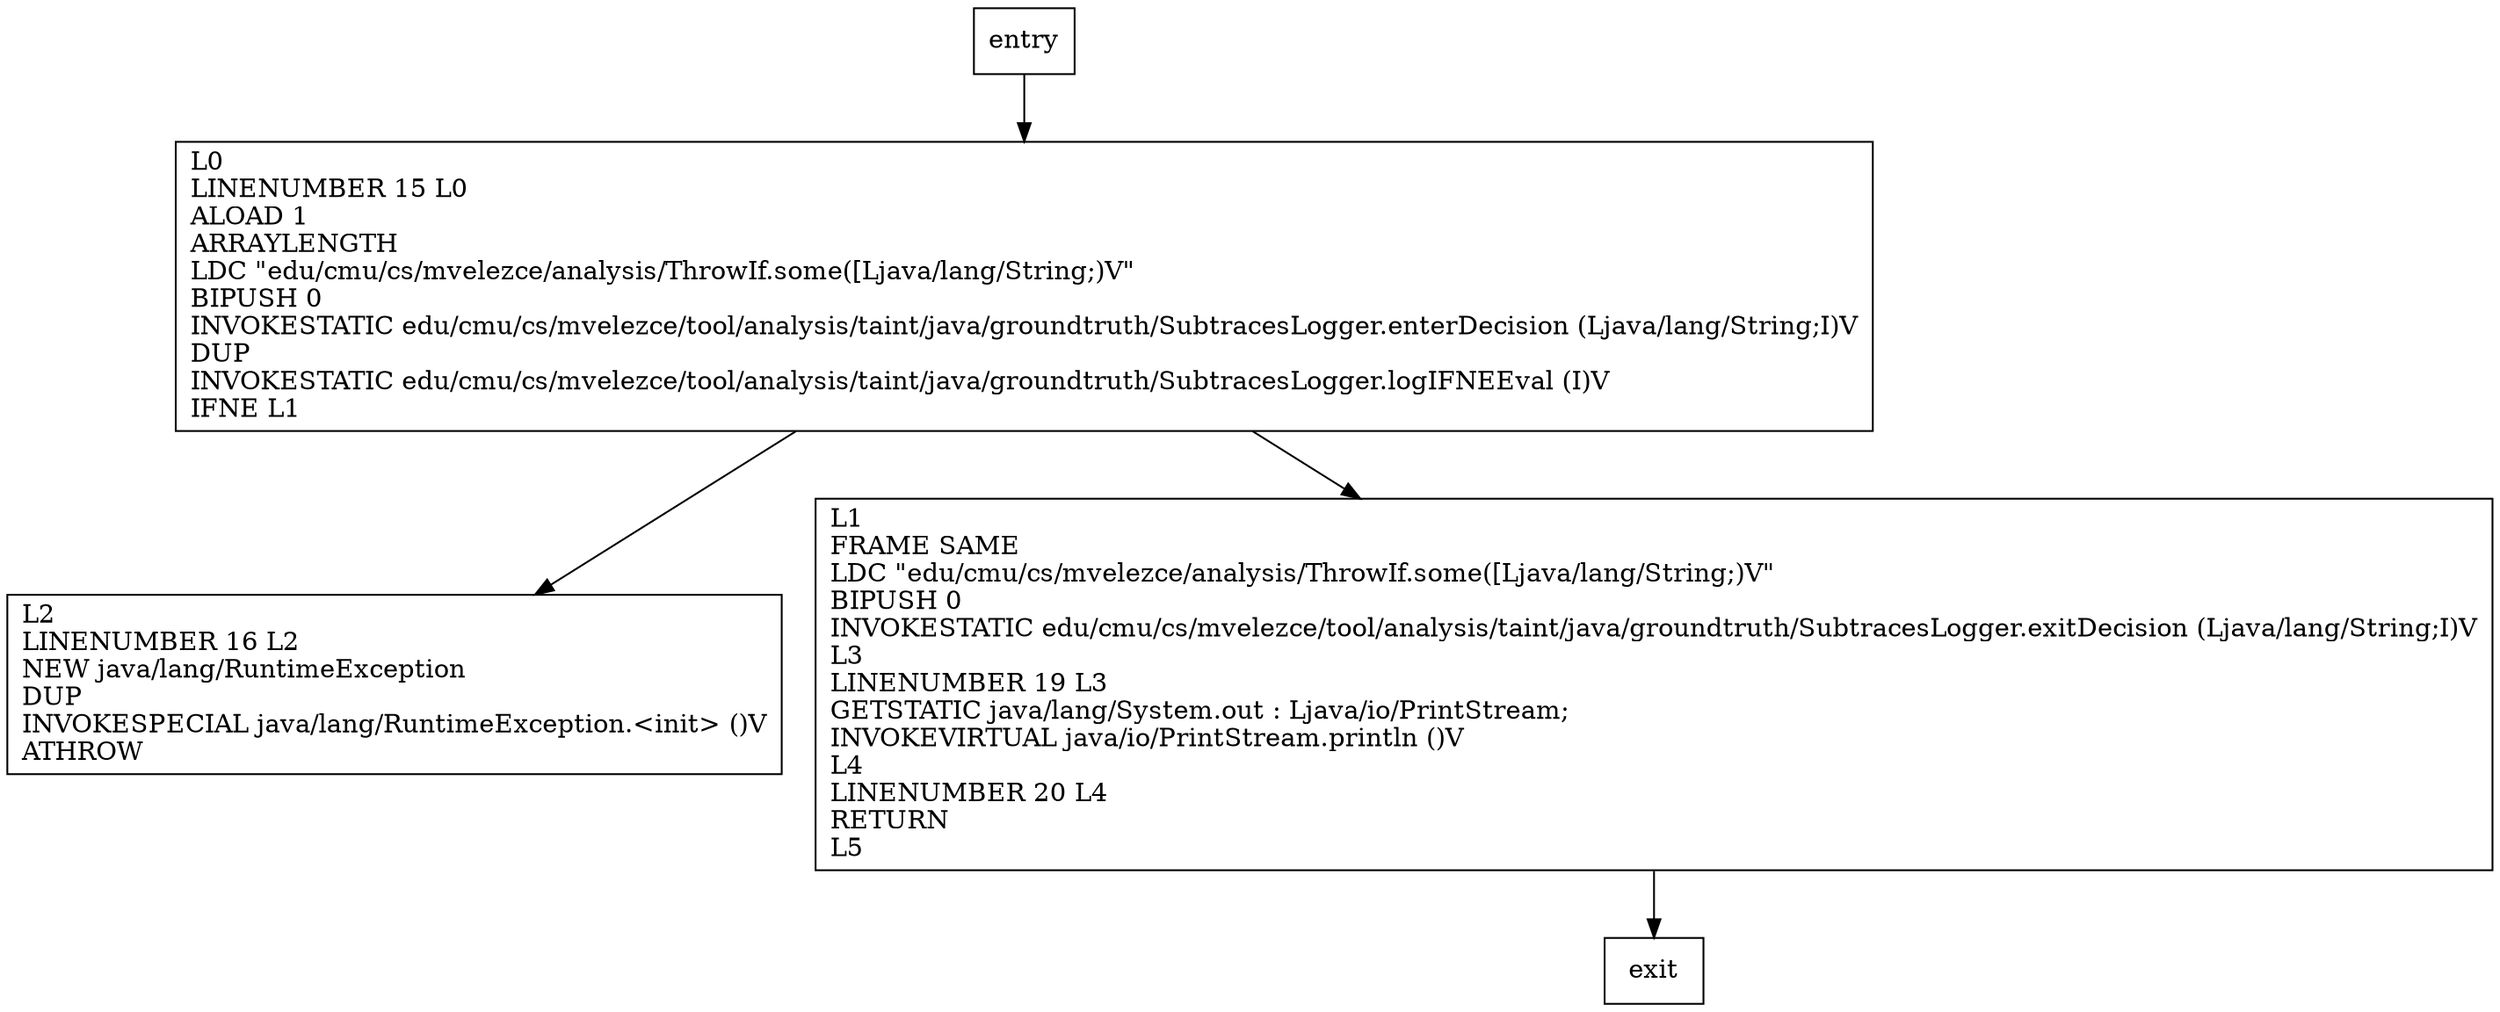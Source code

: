 digraph some {
node [shape=record];
1342057965 [label="L2\lLINENUMBER 16 L2\lNEW java/lang/RuntimeException\lDUP\lINVOKESPECIAL java/lang/RuntimeException.\<init\> ()V\lATHROW\l"];
410779933 [label="L1\lFRAME SAME\lLDC \"edu/cmu/cs/mvelezce/analysis/ThrowIf.some([Ljava/lang/String;)V\"\lBIPUSH 0\lINVOKESTATIC edu/cmu/cs/mvelezce/tool/analysis/taint/java/groundtruth/SubtracesLogger.exitDecision (Ljava/lang/String;I)V\lL3\lLINENUMBER 19 L3\lGETSTATIC java/lang/System.out : Ljava/io/PrintStream;\lINVOKEVIRTUAL java/io/PrintStream.println ()V\lL4\lLINENUMBER 20 L4\lRETURN\lL5\l"];
486069307 [label="L0\lLINENUMBER 15 L0\lALOAD 1\lARRAYLENGTH\lLDC \"edu/cmu/cs/mvelezce/analysis/ThrowIf.some([Ljava/lang/String;)V\"\lBIPUSH 0\lINVOKESTATIC edu/cmu/cs/mvelezce/tool/analysis/taint/java/groundtruth/SubtracesLogger.enterDecision (Ljava/lang/String;I)V\lDUP\lINVOKESTATIC edu/cmu/cs/mvelezce/tool/analysis/taint/java/groundtruth/SubtracesLogger.logIFNEEval (I)V\lIFNE L1\l"];
entry;
exit;
entry -> 486069307;
410779933 -> exit;
486069307 -> 1342057965;
486069307 -> 410779933;
}
